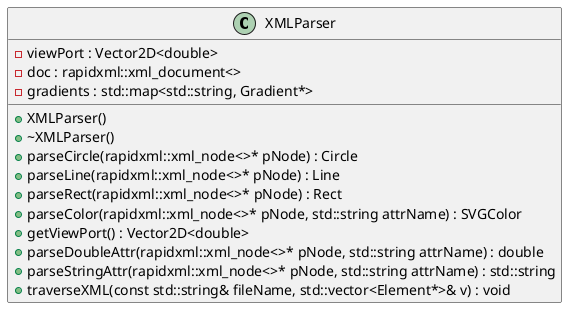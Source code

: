 @startuml XMLParser





/' Objects '/

class XMLParser {
	+XMLParser()
	+~XMLParser()
	+parseCircle(rapidxml::xml_node<>* pNode) : Circle
	+parseLine(rapidxml::xml_node<>* pNode) : Line
	+parseRect(rapidxml::xml_node<>* pNode) : Rect
	+parseColor(rapidxml::xml_node<>* pNode, std::string attrName) : SVGColor
	+getViewPort() : Vector2D<double>
	-viewPort : Vector2D<double>
	+parseDoubleAttr(rapidxml::xml_node<>* pNode, std::string attrName) : double
	-doc : rapidxml::xml_document<>
	-gradients : std::map<std::string, Gradient*>
	+parseStringAttr(rapidxml::xml_node<>* pNode, std::string attrName) : std::string
	+traverseXML(const std::string& fileName, std::vector<Element*>& v) : void
}





/' Inheritance relationships '/




/' Aggregation relationships '/





/' Nested objects '/



@enduml
